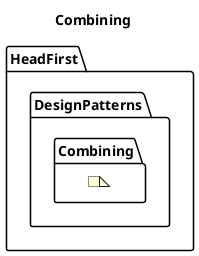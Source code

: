 @startuml
title Combining
namespace HeadFirst.DesignPatterns.Combining{
    note as CombiningNote

    end note
}
@enduml